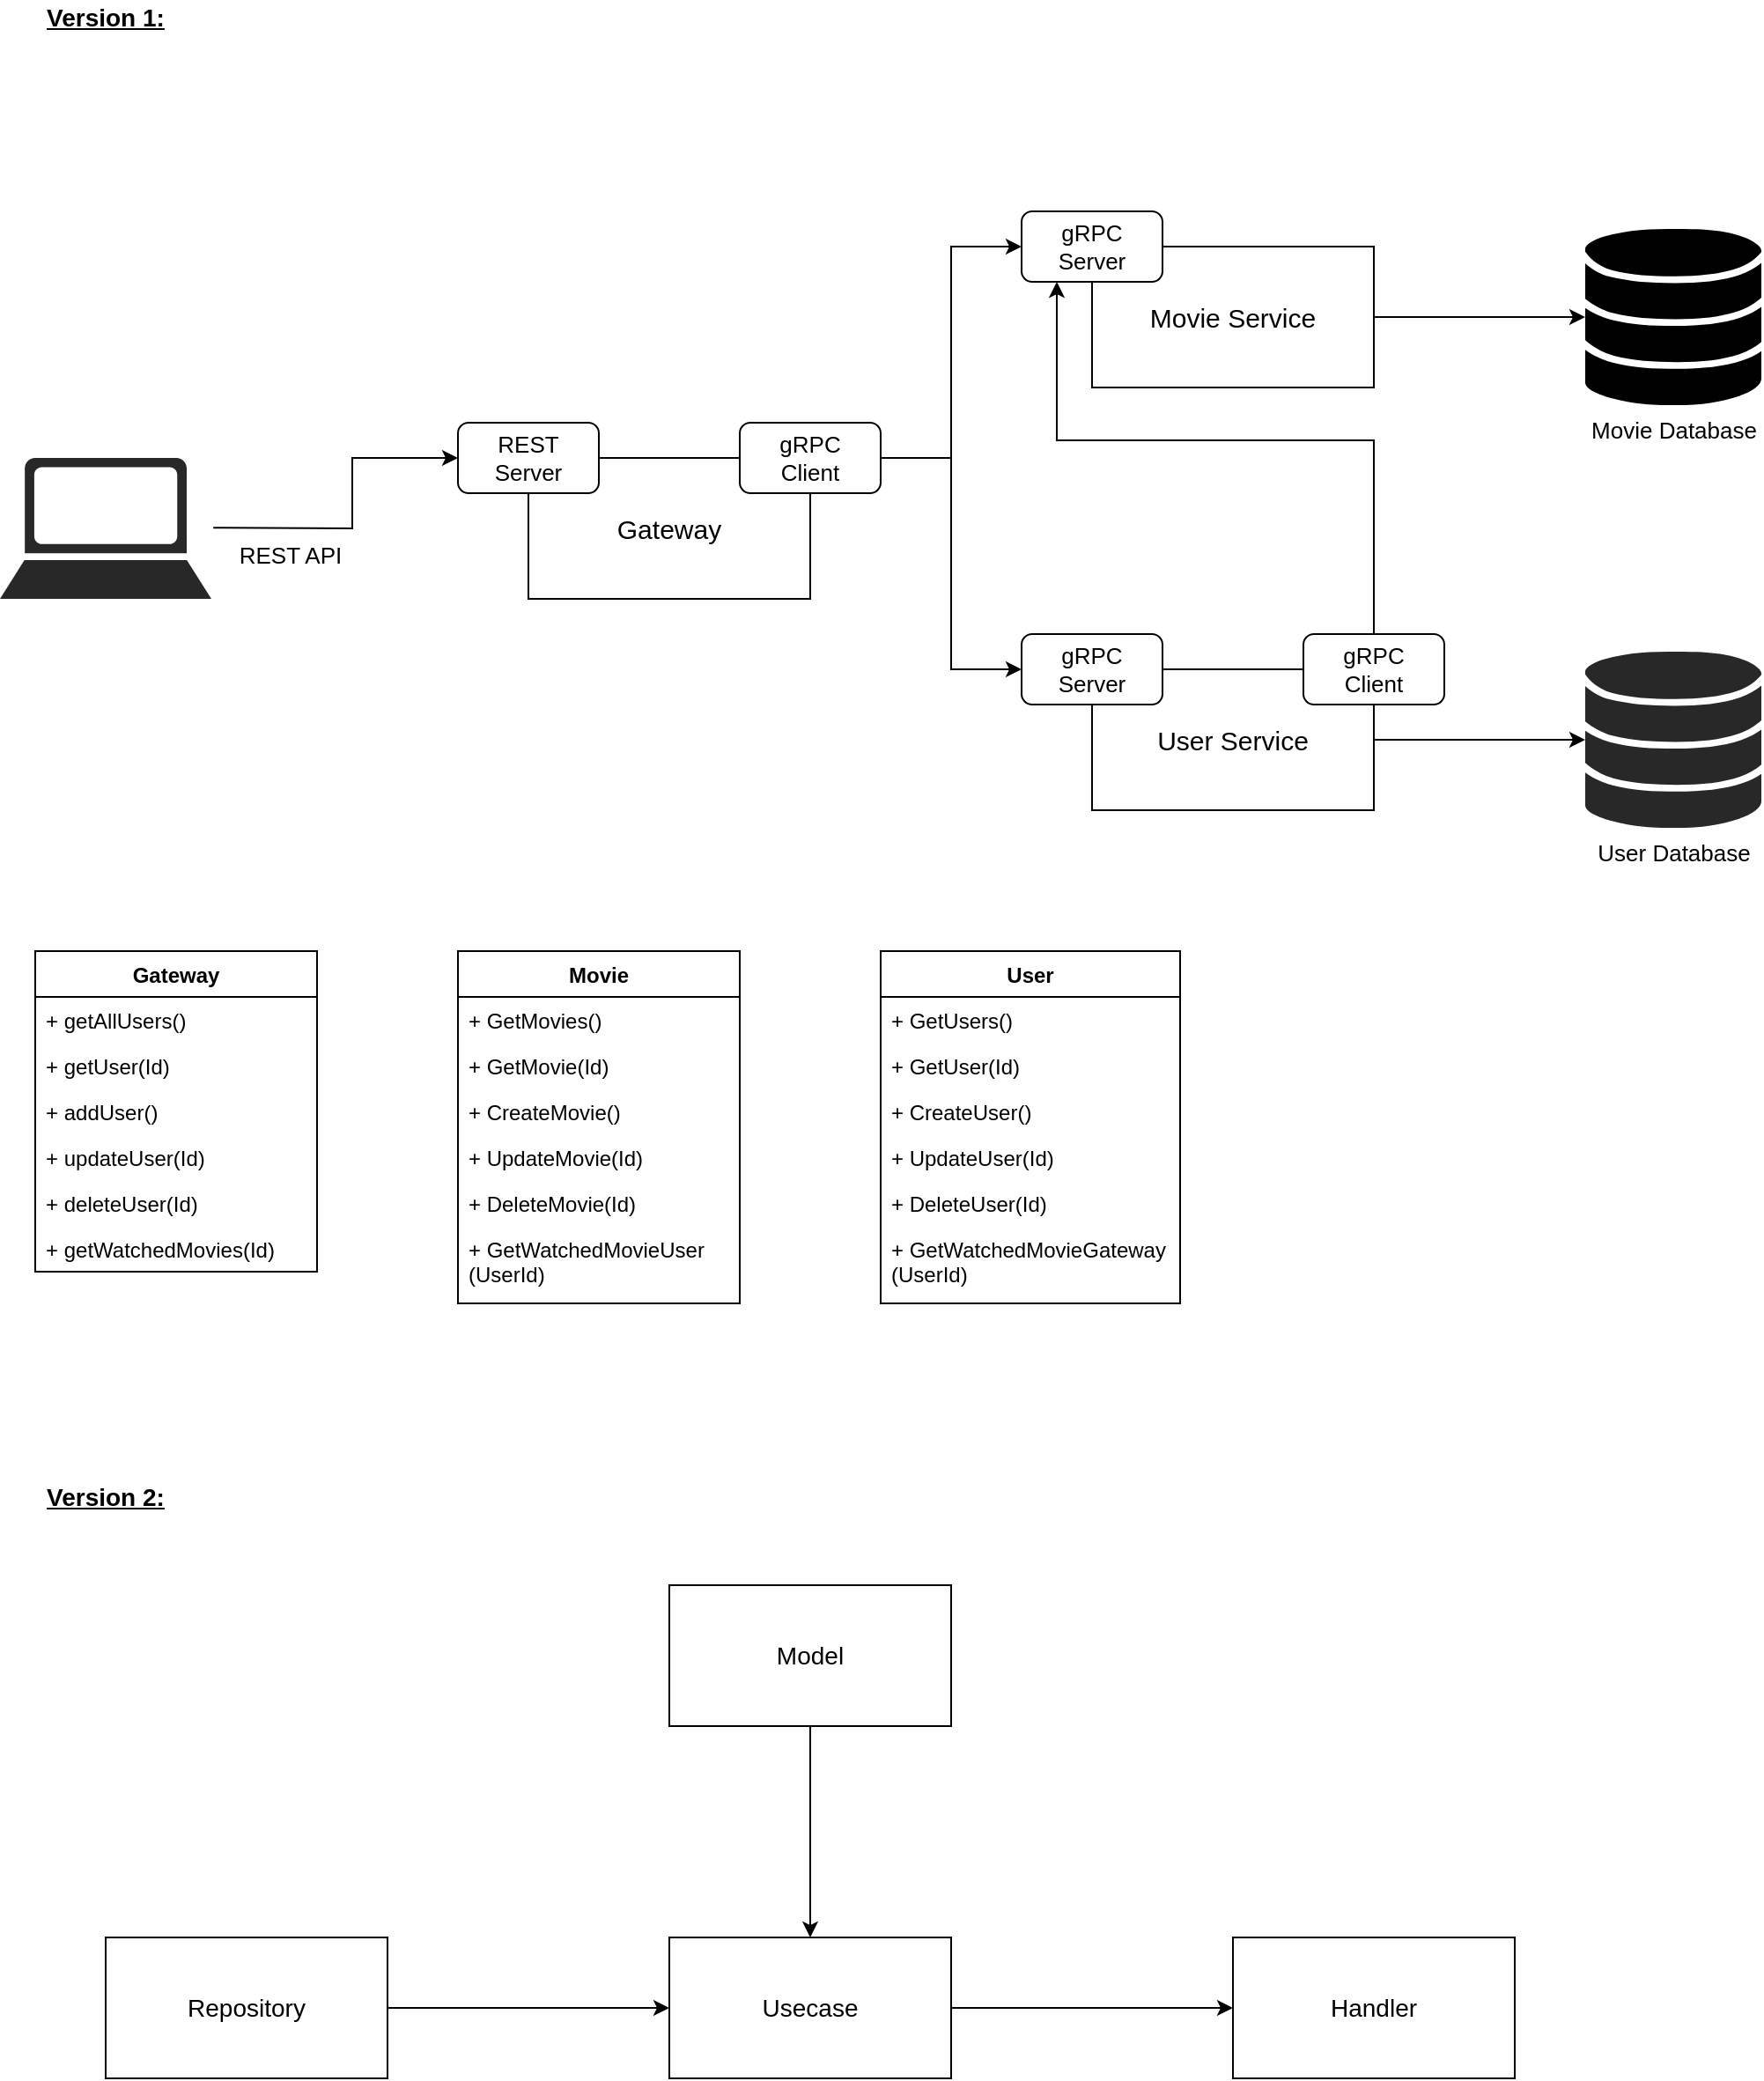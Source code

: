 <mxfile version="15.2.7" type="device"><diagram id="P5dyFosjbSUtbK4liKyP" name="Page-1"><mxGraphModel dx="1038" dy="607" grid="1" gridSize="10" guides="1" tooltips="1" connect="1" arrows="1" fold="1" page="1" pageScale="1" pageWidth="850" pageHeight="1100" math="0" shadow="0"><root><mxCell id="0"/><mxCell id="1" parent="0"/><mxCell id="yA6JUfucL-CK88ZuOiQm-1" value="User Service" style="rounded=0;whiteSpace=wrap;html=1;fontSize=15;" parent="1" vertex="1"><mxGeometry x="640" y="520" width="160" height="80" as="geometry"/></mxCell><mxCell id="yA6JUfucL-CK88ZuOiQm-19" style="edgeStyle=orthogonalEdgeStyle;rounded=0;orthogonalLoop=1;jettySize=auto;html=1;fontSize=13;" parent="1" source="yA6JUfucL-CK88ZuOiQm-2" target="yA6JUfucL-CK88ZuOiQm-16" edge="1"><mxGeometry relative="1" as="geometry"><mxPoint x="890" y="320" as="targetPoint"/></mxGeometry></mxCell><mxCell id="yA6JUfucL-CK88ZuOiQm-2" value="Movie Service" style="rounded=0;whiteSpace=wrap;html=1;fontSize=15;" parent="1" vertex="1"><mxGeometry x="640" y="280" width="160" height="80" as="geometry"/></mxCell><mxCell id="yA6JUfucL-CK88ZuOiQm-3" value="" style="endArrow=classic;html=1;rounded=0;exitX=0.5;exitY=0;exitDx=0;exitDy=0;entryX=0.25;entryY=1;entryDx=0;entryDy=0;" parent="1" source="yA6JUfucL-CK88ZuOiQm-5" target="yA6JUfucL-CK88ZuOiQm-4" edge="1"><mxGeometry width="50" height="50" relative="1" as="geometry"><mxPoint x="645" y="410" as="sourcePoint"/><mxPoint x="505" y="390" as="targetPoint"/><Array as="points"><mxPoint x="800" y="390"/><mxPoint x="620" y="390"/></Array></mxGeometry></mxCell><mxCell id="yA6JUfucL-CK88ZuOiQm-4" value="gRPC &lt;br&gt;Server" style="rounded=1;whiteSpace=wrap;html=1;fontSize=13;" parent="1" vertex="1"><mxGeometry x="600" y="260" width="80" height="40" as="geometry"/></mxCell><mxCell id="yA6JUfucL-CK88ZuOiQm-5" value="gRPC &lt;br&gt;Client" style="rounded=1;whiteSpace=wrap;html=1;fontSize=13;" parent="1" vertex="1"><mxGeometry x="760" y="500" width="80" height="40" as="geometry"/></mxCell><mxCell id="yA6JUfucL-CK88ZuOiQm-6" value="gRPC &lt;br&gt;Server" style="rounded=1;whiteSpace=wrap;html=1;fontSize=13;" parent="1" vertex="1"><mxGeometry x="600" y="500" width="80" height="40" as="geometry"/></mxCell><mxCell id="yA6JUfucL-CK88ZuOiQm-8" value="Gateway" style="rounded=0;whiteSpace=wrap;html=1;fontSize=15;" parent="1" vertex="1"><mxGeometry x="320" y="400" width="160" height="80" as="geometry"/></mxCell><mxCell id="yA6JUfucL-CK88ZuOiQm-9" value="REST&lt;br&gt;Server" style="rounded=1;whiteSpace=wrap;html=1;fontSize=13;" parent="1" vertex="1"><mxGeometry x="280" y="380" width="80" height="40" as="geometry"/></mxCell><mxCell id="yA6JUfucL-CK88ZuOiQm-10" value="gRPC &lt;br&gt;Client" style="rounded=1;whiteSpace=wrap;html=1;fontSize=13;" parent="1" vertex="1"><mxGeometry x="440" y="380" width="80" height="40" as="geometry"/></mxCell><mxCell id="yA6JUfucL-CK88ZuOiQm-11" value="" style="endArrow=classic;html=1;fontSize=13;exitX=1;exitY=0.5;exitDx=0;exitDy=0;entryX=0;entryY=0.5;entryDx=0;entryDy=0;rounded=0;" parent="1" source="yA6JUfucL-CK88ZuOiQm-10" target="yA6JUfucL-CK88ZuOiQm-4" edge="1"><mxGeometry width="50" height="50" relative="1" as="geometry"><mxPoint x="480" y="540" as="sourcePoint"/><mxPoint x="530" y="490" as="targetPoint"/><Array as="points"><mxPoint x="560" y="400"/><mxPoint x="560" y="280"/></Array></mxGeometry></mxCell><mxCell id="yA6JUfucL-CK88ZuOiQm-12" value="" style="endArrow=classic;html=1;fontSize=13;exitX=1;exitY=0.5;exitDx=0;exitDy=0;entryX=0;entryY=0.5;entryDx=0;entryDy=0;rounded=0;" parent="1" source="yA6JUfucL-CK88ZuOiQm-10" target="yA6JUfucL-CK88ZuOiQm-6" edge="1"><mxGeometry width="50" height="50" relative="1" as="geometry"><mxPoint x="530" y="410" as="sourcePoint"/><mxPoint x="610" y="290" as="targetPoint"/><Array as="points"><mxPoint x="560" y="400"/><mxPoint x="560" y="520"/></Array></mxGeometry></mxCell><mxCell id="yA6JUfucL-CK88ZuOiQm-14" value="" style="endArrow=classic;html=1;fontSize=13;rounded=0;entryX=0;entryY=0.5;entryDx=0;entryDy=0;exitX=1.009;exitY=0.495;exitDx=0;exitDy=0;exitPerimeter=0;" parent="1" source="yA6JUfucL-CK88ZuOiQm-17" target="yA6JUfucL-CK88ZuOiQm-9" edge="1"><mxGeometry width="50" height="50" relative="1" as="geometry"><mxPoint x="150" y="420" as="sourcePoint"/><mxPoint x="400" y="540" as="targetPoint"/><Array as="points"><mxPoint x="220" y="440"/><mxPoint x="220" y="400"/></Array></mxGeometry></mxCell><mxCell id="yA6JUfucL-CK88ZuOiQm-15" value="REST API" style="text;html=1;strokeColor=none;fillColor=none;align=center;verticalAlign=middle;whiteSpace=wrap;rounded=0;fontSize=13;" parent="1" vertex="1"><mxGeometry x="140" y="430" width="90" height="50" as="geometry"/></mxCell><mxCell id="yA6JUfucL-CK88ZuOiQm-16" value="Movie Database" style="verticalLabelPosition=bottom;sketch=0;html=1;verticalAlign=top;pointerEvents=1;align=center;shape=mxgraph.cisco_safe.iot_things_icons.icon7;fontSize=13;strokeColor=#FFFFFF;fillColor=#000000;" parent="1" vertex="1"><mxGeometry x="920" y="270" width="100" height="100" as="geometry"/></mxCell><mxCell id="yA6JUfucL-CK88ZuOiQm-17" value="" style="verticalLabelPosition=bottom;sketch=0;html=1;fillColor=#282828;strokeColor=none;verticalAlign=top;pointerEvents=1;align=center;shape=mxgraph.cisco_safe.iot_things_icons.icon12;fontSize=13;" parent="1" vertex="1"><mxGeometry x="20" y="400" width="120" height="80" as="geometry"/></mxCell><mxCell id="yA6JUfucL-CK88ZuOiQm-18" value="User Database" style="verticalLabelPosition=bottom;sketch=0;html=1;fillColor=#282828;strokeColor=none;verticalAlign=top;pointerEvents=1;align=center;shape=mxgraph.cisco_safe.iot_things_icons.icon7;fontSize=13;" parent="1" vertex="1"><mxGeometry x="920" y="510" width="100" height="100" as="geometry"/></mxCell><mxCell id="yA6JUfucL-CK88ZuOiQm-20" style="edgeStyle=orthogonalEdgeStyle;rounded=0;orthogonalLoop=1;jettySize=auto;html=1;fontSize=13;exitX=1;exitY=0.5;exitDx=0;exitDy=0;" parent="1" source="yA6JUfucL-CK88ZuOiQm-1" edge="1"><mxGeometry relative="1" as="geometry"><mxPoint x="810" y="330" as="sourcePoint"/><mxPoint x="920" y="560" as="targetPoint"/></mxGeometry></mxCell><mxCell id="y9YuNS406eegDnKomr7D-2" value="Movie" style="swimlane;fontStyle=1;align=center;verticalAlign=top;childLayout=stackLayout;horizontal=1;startSize=26;horizontalStack=0;resizeParent=1;resizeParentMax=0;resizeLast=0;collapsible=1;marginBottom=0;" parent="1" vertex="1"><mxGeometry x="280" y="680" width="160" height="200" as="geometry"/></mxCell><mxCell id="y9YuNS406eegDnKomr7D-5" value="+ GetMovies()" style="text;strokeColor=none;fillColor=none;align=left;verticalAlign=top;spacingLeft=4;spacingRight=4;overflow=hidden;rotatable=0;points=[[0,0.5],[1,0.5]];portConstraint=eastwest;" parent="y9YuNS406eegDnKomr7D-2" vertex="1"><mxGeometry y="26" width="160" height="26" as="geometry"/></mxCell><mxCell id="y9YuNS406eegDnKomr7D-15" value="+ GetMovie(Id)" style="text;strokeColor=none;fillColor=none;align=left;verticalAlign=top;spacingLeft=4;spacingRight=4;overflow=hidden;rotatable=0;points=[[0,0.5],[1,0.5]];portConstraint=eastwest;" parent="y9YuNS406eegDnKomr7D-2" vertex="1"><mxGeometry y="52" width="160" height="26" as="geometry"/></mxCell><mxCell id="y9YuNS406eegDnKomr7D-16" value="+ CreateMovie()" style="text;strokeColor=none;fillColor=none;align=left;verticalAlign=top;spacingLeft=4;spacingRight=4;overflow=hidden;rotatable=0;points=[[0,0.5],[1,0.5]];portConstraint=eastwest;" parent="y9YuNS406eegDnKomr7D-2" vertex="1"><mxGeometry y="78" width="160" height="26" as="geometry"/></mxCell><mxCell id="y9YuNS406eegDnKomr7D-17" value="+ UpdateMovie(Id)" style="text;strokeColor=none;fillColor=none;align=left;verticalAlign=top;spacingLeft=4;spacingRight=4;overflow=hidden;rotatable=0;points=[[0,0.5],[1,0.5]];portConstraint=eastwest;" parent="y9YuNS406eegDnKomr7D-2" vertex="1"><mxGeometry y="104" width="160" height="26" as="geometry"/></mxCell><mxCell id="y9YuNS406eegDnKomr7D-18" value="+ DeleteMovie(Id)" style="text;strokeColor=none;fillColor=none;align=left;verticalAlign=top;spacingLeft=4;spacingRight=4;overflow=hidden;rotatable=0;points=[[0,0.5],[1,0.5]];portConstraint=eastwest;" parent="y9YuNS406eegDnKomr7D-2" vertex="1"><mxGeometry y="130" width="160" height="26" as="geometry"/></mxCell><mxCell id="y9YuNS406eegDnKomr7D-19" value="+ GetWatchedMovieUser&#10;(UserId)" style="text;strokeColor=none;fillColor=none;align=left;verticalAlign=top;spacingLeft=4;spacingRight=4;overflow=hidden;rotatable=0;points=[[0,0.5],[1,0.5]];portConstraint=eastwest;" parent="y9YuNS406eegDnKomr7D-2" vertex="1"><mxGeometry y="156" width="160" height="44" as="geometry"/></mxCell><mxCell id="y9YuNS406eegDnKomr7D-6" value="Gateway" style="swimlane;fontStyle=1;align=center;verticalAlign=top;childLayout=stackLayout;horizontal=1;startSize=26;horizontalStack=0;resizeParent=1;resizeParentMax=0;resizeLast=0;collapsible=1;marginBottom=0;" parent="1" vertex="1"><mxGeometry x="40" y="680" width="160" height="182" as="geometry"/></mxCell><mxCell id="y9YuNS406eegDnKomr7D-9" value="+ getAllUsers()" style="text;strokeColor=none;fillColor=none;align=left;verticalAlign=top;spacingLeft=4;spacingRight=4;overflow=hidden;rotatable=0;points=[[0,0.5],[1,0.5]];portConstraint=eastwest;" parent="y9YuNS406eegDnKomr7D-6" vertex="1"><mxGeometry y="26" width="160" height="26" as="geometry"/></mxCell><mxCell id="y9YuNS406eegDnKomr7D-10" value="+ getUser(Id)" style="text;strokeColor=none;fillColor=none;align=left;verticalAlign=top;spacingLeft=4;spacingRight=4;overflow=hidden;rotatable=0;points=[[0,0.5],[1,0.5]];portConstraint=eastwest;" parent="y9YuNS406eegDnKomr7D-6" vertex="1"><mxGeometry y="52" width="160" height="26" as="geometry"/></mxCell><mxCell id="y9YuNS406eegDnKomr7D-11" value="+ addUser()" style="text;strokeColor=none;fillColor=none;align=left;verticalAlign=top;spacingLeft=4;spacingRight=4;overflow=hidden;rotatable=0;points=[[0,0.5],[1,0.5]];portConstraint=eastwest;" parent="y9YuNS406eegDnKomr7D-6" vertex="1"><mxGeometry y="78" width="160" height="26" as="geometry"/></mxCell><mxCell id="y9YuNS406eegDnKomr7D-12" value="+ updateUser(Id)" style="text;strokeColor=none;fillColor=none;align=left;verticalAlign=top;spacingLeft=4;spacingRight=4;overflow=hidden;rotatable=0;points=[[0,0.5],[1,0.5]];portConstraint=eastwest;" parent="y9YuNS406eegDnKomr7D-6" vertex="1"><mxGeometry y="104" width="160" height="26" as="geometry"/></mxCell><mxCell id="y9YuNS406eegDnKomr7D-13" value="+ deleteUser(Id)" style="text;strokeColor=none;fillColor=none;align=left;verticalAlign=top;spacingLeft=4;spacingRight=4;overflow=hidden;rotatable=0;points=[[0,0.5],[1,0.5]];portConstraint=eastwest;" parent="y9YuNS406eegDnKomr7D-6" vertex="1"><mxGeometry y="130" width="160" height="26" as="geometry"/></mxCell><mxCell id="y9YuNS406eegDnKomr7D-14" value="+ getWatchedMovies(Id)" style="text;strokeColor=none;fillColor=none;align=left;verticalAlign=top;spacingLeft=4;spacingRight=4;overflow=hidden;rotatable=0;points=[[0,0.5],[1,0.5]];portConstraint=eastwest;" parent="y9YuNS406eegDnKomr7D-6" vertex="1"><mxGeometry y="156" width="160" height="26" as="geometry"/></mxCell><mxCell id="y9YuNS406eegDnKomr7D-20" value="User" style="swimlane;fontStyle=1;align=center;verticalAlign=top;childLayout=stackLayout;horizontal=1;startSize=26;horizontalStack=0;resizeParent=1;resizeParentMax=0;resizeLast=0;collapsible=1;marginBottom=0;html=0;" parent="1" vertex="1"><mxGeometry x="520" y="680" width="170" height="200" as="geometry"/></mxCell><mxCell id="y9YuNS406eegDnKomr7D-23" value="+ GetUsers()" style="text;strokeColor=none;fillColor=none;align=left;verticalAlign=top;spacingLeft=4;spacingRight=4;overflow=hidden;rotatable=0;points=[[0,0.5],[1,0.5]];portConstraint=eastwest;" parent="y9YuNS406eegDnKomr7D-20" vertex="1"><mxGeometry y="26" width="170" height="26" as="geometry"/></mxCell><mxCell id="y9YuNS406eegDnKomr7D-26" value="+ GetUser(Id)" style="text;strokeColor=none;fillColor=none;align=left;verticalAlign=top;spacingLeft=4;spacingRight=4;overflow=hidden;rotatable=0;points=[[0,0.5],[1,0.5]];portConstraint=eastwest;" parent="y9YuNS406eegDnKomr7D-20" vertex="1"><mxGeometry y="52" width="170" height="26" as="geometry"/></mxCell><mxCell id="y9YuNS406eegDnKomr7D-27" value="+ CreateUser()" style="text;strokeColor=none;fillColor=none;align=left;verticalAlign=top;spacingLeft=4;spacingRight=4;overflow=hidden;rotatable=0;points=[[0,0.5],[1,0.5]];portConstraint=eastwest;" parent="y9YuNS406eegDnKomr7D-20" vertex="1"><mxGeometry y="78" width="170" height="26" as="geometry"/></mxCell><mxCell id="y9YuNS406eegDnKomr7D-28" value="+ UpdateUser(Id)" style="text;strokeColor=none;fillColor=none;align=left;verticalAlign=top;spacingLeft=4;spacingRight=4;overflow=hidden;rotatable=0;points=[[0,0.5],[1,0.5]];portConstraint=eastwest;" parent="y9YuNS406eegDnKomr7D-20" vertex="1"><mxGeometry y="104" width="170" height="26" as="geometry"/></mxCell><mxCell id="y9YuNS406eegDnKomr7D-29" value="+ DeleteUser(Id)" style="text;strokeColor=none;fillColor=none;align=left;verticalAlign=top;spacingLeft=4;spacingRight=4;overflow=hidden;rotatable=0;points=[[0,0.5],[1,0.5]];portConstraint=eastwest;" parent="y9YuNS406eegDnKomr7D-20" vertex="1"><mxGeometry y="130" width="170" height="26" as="geometry"/></mxCell><mxCell id="y9YuNS406eegDnKomr7D-30" value="+ GetWatchedMovieGateway&#10;(UserId)" style="text;strokeColor=none;fillColor=none;align=left;verticalAlign=top;spacingLeft=4;spacingRight=4;overflow=hidden;rotatable=0;points=[[0,0.5],[1,0.5]];portConstraint=eastwest;" parent="y9YuNS406eegDnKomr7D-20" vertex="1"><mxGeometry y="156" width="170" height="44" as="geometry"/></mxCell><mxCell id="fugzd6isfmQiOMsV1oHU-1" value="Version 1:" style="text;html=1;strokeColor=none;fillColor=none;align=center;verticalAlign=middle;whiteSpace=wrap;rounded=0;fontStyle=5;fontSize=14;" parent="1" vertex="1"><mxGeometry x="40" y="140" width="80" height="20" as="geometry"/></mxCell><mxCell id="fugzd6isfmQiOMsV1oHU-2" value="Version 2:" style="text;html=1;strokeColor=none;fillColor=none;align=center;verticalAlign=middle;whiteSpace=wrap;rounded=0;fontSize=14;fontStyle=5" parent="1" vertex="1"><mxGeometry x="40" y="980" width="80" height="20" as="geometry"/></mxCell><mxCell id="fugzd6isfmQiOMsV1oHU-3" value="Handler" style="rounded=0;whiteSpace=wrap;html=1;fontSize=14;" parent="1" vertex="1"><mxGeometry x="720" y="1240" width="160" height="80" as="geometry"/></mxCell><mxCell id="UywOkvAyN1pN9eDKCiP8-2" style="edgeStyle=orthogonalEdgeStyle;rounded=0;orthogonalLoop=1;jettySize=auto;html=1;" edge="1" parent="1" source="fugzd6isfmQiOMsV1oHU-4" target="fugzd6isfmQiOMsV1oHU-5"><mxGeometry relative="1" as="geometry"/></mxCell><mxCell id="fugzd6isfmQiOMsV1oHU-4" value="Repository" style="rounded=0;whiteSpace=wrap;html=1;fontSize=14;" parent="1" vertex="1"><mxGeometry x="80" y="1240" width="160" height="80" as="geometry"/></mxCell><mxCell id="UywOkvAyN1pN9eDKCiP8-3" style="edgeStyle=orthogonalEdgeStyle;rounded=0;orthogonalLoop=1;jettySize=auto;html=1;" edge="1" parent="1" source="fugzd6isfmQiOMsV1oHU-5" target="fugzd6isfmQiOMsV1oHU-3"><mxGeometry relative="1" as="geometry"/></mxCell><mxCell id="fugzd6isfmQiOMsV1oHU-5" value="Usecase" style="rounded=0;whiteSpace=wrap;html=1;fontSize=14;" parent="1" vertex="1"><mxGeometry x="400" y="1240" width="160" height="80" as="geometry"/></mxCell><mxCell id="UywOkvAyN1pN9eDKCiP8-4" style="edgeStyle=orthogonalEdgeStyle;rounded=0;orthogonalLoop=1;jettySize=auto;html=1;" edge="1" parent="1" source="fugzd6isfmQiOMsV1oHU-6" target="fugzd6isfmQiOMsV1oHU-5"><mxGeometry relative="1" as="geometry"/></mxCell><mxCell id="fugzd6isfmQiOMsV1oHU-6" value="Model" style="rounded=0;whiteSpace=wrap;html=1;fontSize=14;" parent="1" vertex="1"><mxGeometry x="400" y="1040" width="160" height="80" as="geometry"/></mxCell></root></mxGraphModel></diagram></mxfile>